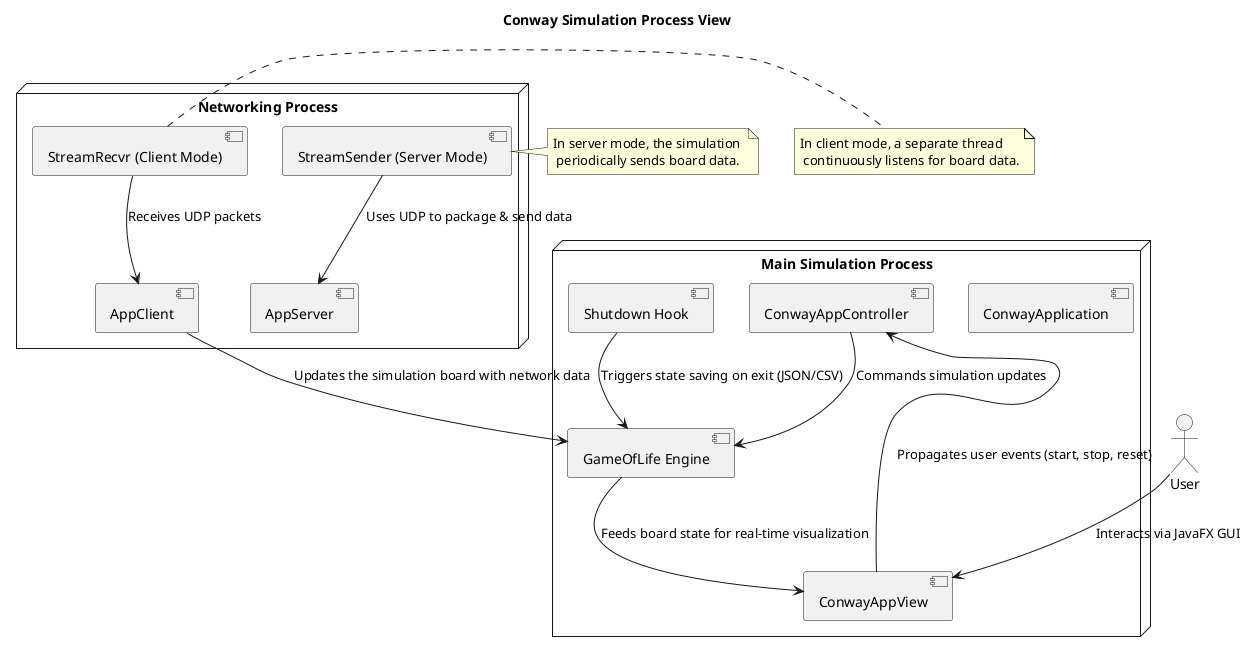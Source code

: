 @startuml
title Conway Simulation Process View

actor "User" as user

node "Main Simulation Process" {
  component "ConwayApplication" as CA
  component "ConwayAppController" as CCC
  component "ConwayAppView" as CAV
  component "GameOfLife Engine" as GOF
  component "Shutdown Hook" as SH
}

node "Networking Process" {
  component "StreamSender (Server Mode)" as SS
  component "AppServer" as APS
  component "StreamRecvr (Client Mode)" as SR
  component "AppClient" as AC
}

' --- User Interaction and Main Simulation Flow ---
user --> CAV : Interacts via JavaFX GUI
CAV --> CCC : Propagates user events (start, stop, reset)
CCC --> GOF : Commands simulation updates
GOF --> CAV : Feeds board state for real-time visualization
SH --> GOF : Triggers state saving on exit (JSON/CSV)

' --- Networking Flow (Optional Modes) ---
note right of SS : In server mode, the simulation \n periodically sends board data.
SS --> APS : Uses UDP to package & send data
note right of SR : In client mode, a separate thread \n continuously listens for board data.
SR --> AC : Receives UDP packets
AC --> GOF : Updates the simulation board with network data

@enduml
